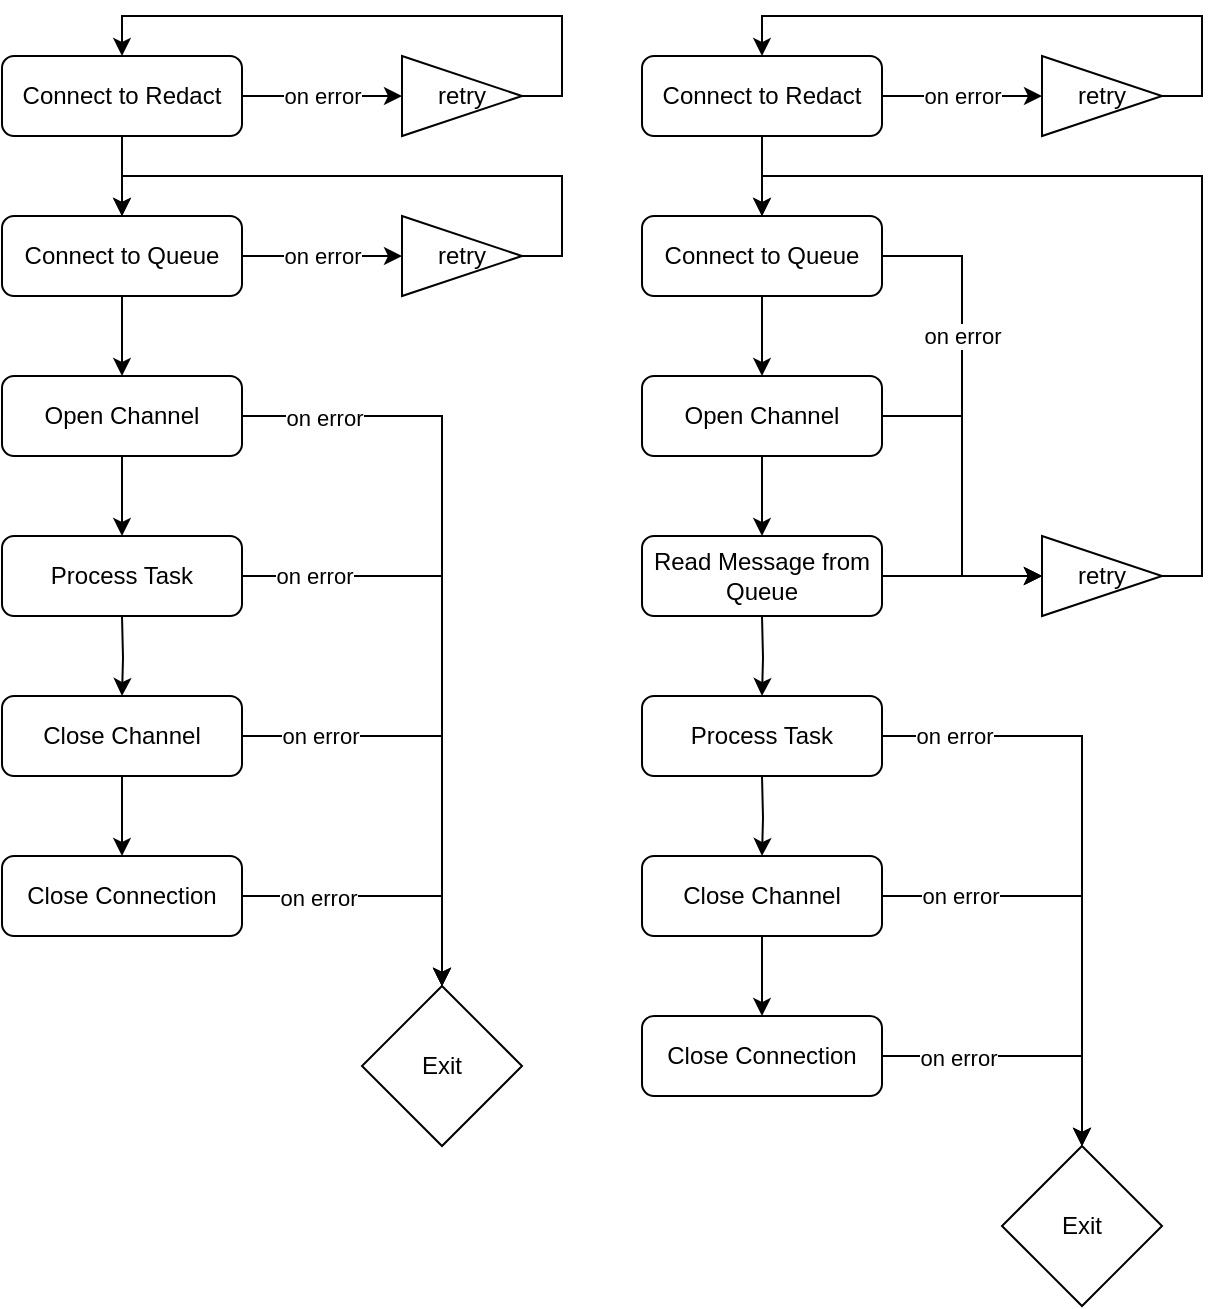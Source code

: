 <mxfile version="21.5.0" type="github">
  <diagram name="Page-1" id="P2JDlAfyErm9bTpG23yu">
    <mxGraphModel dx="1140" dy="663" grid="1" gridSize="10" guides="1" tooltips="1" connect="1" arrows="1" fold="1" page="1" pageScale="1" pageWidth="827" pageHeight="1169" math="0" shadow="0">
      <root>
        <mxCell id="0" />
        <mxCell id="1" parent="0" />
        <mxCell id="aUhzRwBXuVgVfVh50V0V-8" style="edgeStyle=orthogonalEdgeStyle;rounded=0;orthogonalLoop=1;jettySize=auto;html=1;entryX=0.5;entryY=0;entryDx=0;entryDy=0;" edge="1" parent="1" source="aUhzRwBXuVgVfVh50V0V-1" target="aUhzRwBXuVgVfVh50V0V-2">
          <mxGeometry relative="1" as="geometry" />
        </mxCell>
        <mxCell id="aUhzRwBXuVgVfVh50V0V-16" value="on error" style="edgeStyle=orthogonalEdgeStyle;rounded=0;orthogonalLoop=1;jettySize=auto;html=1;entryX=0;entryY=0.5;entryDx=0;entryDy=0;" edge="1" parent="1" source="aUhzRwBXuVgVfVh50V0V-1" target="aUhzRwBXuVgVfVh50V0V-15">
          <mxGeometry relative="1" as="geometry" />
        </mxCell>
        <mxCell id="aUhzRwBXuVgVfVh50V0V-1" value="Connect to Redact" style="rounded=1;whiteSpace=wrap;html=1;" vertex="1" parent="1">
          <mxGeometry x="160" y="80" width="120" height="40" as="geometry" />
        </mxCell>
        <mxCell id="aUhzRwBXuVgVfVh50V0V-9" style="edgeStyle=orthogonalEdgeStyle;rounded=0;orthogonalLoop=1;jettySize=auto;html=1;entryX=0.5;entryY=0;entryDx=0;entryDy=0;" edge="1" parent="1" source="aUhzRwBXuVgVfVh50V0V-2" target="aUhzRwBXuVgVfVh50V0V-3">
          <mxGeometry relative="1" as="geometry" />
        </mxCell>
        <mxCell id="aUhzRwBXuVgVfVh50V0V-19" value="on error" style="edgeStyle=orthogonalEdgeStyle;rounded=0;orthogonalLoop=1;jettySize=auto;html=1;" edge="1" parent="1" source="aUhzRwBXuVgVfVh50V0V-2" target="aUhzRwBXuVgVfVh50V0V-18">
          <mxGeometry relative="1" as="geometry" />
        </mxCell>
        <mxCell id="aUhzRwBXuVgVfVh50V0V-2" value="Connect to Queue" style="rounded=1;whiteSpace=wrap;html=1;" vertex="1" parent="1">
          <mxGeometry x="160" y="160" width="120" height="40" as="geometry" />
        </mxCell>
        <mxCell id="aUhzRwBXuVgVfVh50V0V-10" style="edgeStyle=orthogonalEdgeStyle;rounded=0;orthogonalLoop=1;jettySize=auto;html=1;entryX=0.5;entryY=0;entryDx=0;entryDy=0;" edge="1" parent="1" source="aUhzRwBXuVgVfVh50V0V-3">
          <mxGeometry relative="1" as="geometry">
            <mxPoint x="220" y="320" as="targetPoint" />
          </mxGeometry>
        </mxCell>
        <mxCell id="aUhzRwBXuVgVfVh50V0V-26" style="edgeStyle=orthogonalEdgeStyle;rounded=0;orthogonalLoop=1;jettySize=auto;html=1;entryX=0.5;entryY=0;entryDx=0;entryDy=0;" edge="1" parent="1" source="aUhzRwBXuVgVfVh50V0V-3" target="aUhzRwBXuVgVfVh50V0V-14">
          <mxGeometry relative="1" as="geometry" />
        </mxCell>
        <mxCell id="aUhzRwBXuVgVfVh50V0V-31" value="on error" style="edgeLabel;html=1;align=center;verticalAlign=middle;resizable=0;points=[];" vertex="1" connectable="0" parent="aUhzRwBXuVgVfVh50V0V-26">
          <mxGeometry x="-0.787" y="-1" relative="1" as="geometry">
            <mxPoint as="offset" />
          </mxGeometry>
        </mxCell>
        <mxCell id="aUhzRwBXuVgVfVh50V0V-3" value="Open Channel" style="rounded=1;whiteSpace=wrap;html=1;" vertex="1" parent="1">
          <mxGeometry x="160" y="240" width="120" height="40" as="geometry" />
        </mxCell>
        <mxCell id="aUhzRwBXuVgVfVh50V0V-11" style="edgeStyle=orthogonalEdgeStyle;rounded=0;orthogonalLoop=1;jettySize=auto;html=1;entryX=0.5;entryY=0;entryDx=0;entryDy=0;" edge="1" parent="1" target="aUhzRwBXuVgVfVh50V0V-7">
          <mxGeometry relative="1" as="geometry">
            <mxPoint x="220" y="360" as="sourcePoint" />
          </mxGeometry>
        </mxCell>
        <mxCell id="aUhzRwBXuVgVfVh50V0V-13" style="edgeStyle=orthogonalEdgeStyle;rounded=0;orthogonalLoop=1;jettySize=auto;html=1;entryX=0.5;entryY=0;entryDx=0;entryDy=0;" edge="1" parent="1" source="aUhzRwBXuVgVfVh50V0V-5" target="aUhzRwBXuVgVfVh50V0V-6">
          <mxGeometry relative="1" as="geometry" />
        </mxCell>
        <mxCell id="aUhzRwBXuVgVfVh50V0V-29" style="edgeStyle=orthogonalEdgeStyle;rounded=0;orthogonalLoop=1;jettySize=auto;html=1;" edge="1" parent="1" source="aUhzRwBXuVgVfVh50V0V-5" target="aUhzRwBXuVgVfVh50V0V-14">
          <mxGeometry relative="1" as="geometry" />
        </mxCell>
        <mxCell id="aUhzRwBXuVgVfVh50V0V-33" value="on error" style="edgeLabel;html=1;align=center;verticalAlign=middle;resizable=0;points=[];" vertex="1" connectable="0" parent="aUhzRwBXuVgVfVh50V0V-29">
          <mxGeometry x="-0.653" relative="1" as="geometry">
            <mxPoint as="offset" />
          </mxGeometry>
        </mxCell>
        <mxCell id="aUhzRwBXuVgVfVh50V0V-5" value="Close Channel" style="rounded=1;whiteSpace=wrap;html=1;" vertex="1" parent="1">
          <mxGeometry x="160" y="400" width="120" height="40" as="geometry" />
        </mxCell>
        <mxCell id="aUhzRwBXuVgVfVh50V0V-30" style="edgeStyle=orthogonalEdgeStyle;rounded=0;orthogonalLoop=1;jettySize=auto;html=1;" edge="1" parent="1" source="aUhzRwBXuVgVfVh50V0V-6" target="aUhzRwBXuVgVfVh50V0V-14">
          <mxGeometry relative="1" as="geometry" />
        </mxCell>
        <mxCell id="aUhzRwBXuVgVfVh50V0V-34" value="on error" style="edgeLabel;html=1;align=center;verticalAlign=middle;resizable=0;points=[];" vertex="1" connectable="0" parent="aUhzRwBXuVgVfVh50V0V-30">
          <mxGeometry x="-0.476" y="-1" relative="1" as="geometry">
            <mxPoint as="offset" />
          </mxGeometry>
        </mxCell>
        <mxCell id="aUhzRwBXuVgVfVh50V0V-6" value="Close Connection" style="rounded=1;whiteSpace=wrap;html=1;" vertex="1" parent="1">
          <mxGeometry x="160" y="480" width="120" height="40" as="geometry" />
        </mxCell>
        <mxCell id="aUhzRwBXuVgVfVh50V0V-12" style="edgeStyle=orthogonalEdgeStyle;rounded=0;orthogonalLoop=1;jettySize=auto;html=1;entryX=0.5;entryY=0;entryDx=0;entryDy=0;" edge="1" parent="1" target="aUhzRwBXuVgVfVh50V0V-5">
          <mxGeometry relative="1" as="geometry">
            <mxPoint x="220" y="360" as="sourcePoint" />
          </mxGeometry>
        </mxCell>
        <mxCell id="aUhzRwBXuVgVfVh50V0V-14" value="Exit" style="rhombus;whiteSpace=wrap;html=1;" vertex="1" parent="1">
          <mxGeometry x="340" y="545" width="80" height="80" as="geometry" />
        </mxCell>
        <mxCell id="aUhzRwBXuVgVfVh50V0V-17" style="edgeStyle=orthogonalEdgeStyle;rounded=0;orthogonalLoop=1;jettySize=auto;html=1;entryX=0.5;entryY=0;entryDx=0;entryDy=0;" edge="1" parent="1" source="aUhzRwBXuVgVfVh50V0V-15" target="aUhzRwBXuVgVfVh50V0V-1">
          <mxGeometry relative="1" as="geometry">
            <Array as="points">
              <mxPoint x="440" y="100" />
              <mxPoint x="440" y="60" />
              <mxPoint x="220" y="60" />
            </Array>
          </mxGeometry>
        </mxCell>
        <mxCell id="aUhzRwBXuVgVfVh50V0V-15" value="retry" style="triangle;whiteSpace=wrap;html=1;" vertex="1" parent="1">
          <mxGeometry x="360" y="80" width="60" height="40" as="geometry" />
        </mxCell>
        <mxCell id="aUhzRwBXuVgVfVh50V0V-20" style="edgeStyle=orthogonalEdgeStyle;rounded=0;orthogonalLoop=1;jettySize=auto;html=1;entryX=0.5;entryY=0;entryDx=0;entryDy=0;" edge="1" parent="1" source="aUhzRwBXuVgVfVh50V0V-18" target="aUhzRwBXuVgVfVh50V0V-2">
          <mxGeometry relative="1" as="geometry">
            <Array as="points">
              <mxPoint x="440" y="180" />
              <mxPoint x="440" y="140" />
              <mxPoint x="220" y="140" />
            </Array>
          </mxGeometry>
        </mxCell>
        <mxCell id="aUhzRwBXuVgVfVh50V0V-18" value="retry" style="triangle;whiteSpace=wrap;html=1;" vertex="1" parent="1">
          <mxGeometry x="360" y="160" width="60" height="40" as="geometry" />
        </mxCell>
        <mxCell id="aUhzRwBXuVgVfVh50V0V-90" style="edgeStyle=orthogonalEdgeStyle;rounded=0;orthogonalLoop=1;jettySize=auto;html=1;" edge="1" parent="1" source="aUhzRwBXuVgVfVh50V0V-23" target="aUhzRwBXuVgVfVh50V0V-84">
          <mxGeometry relative="1" as="geometry" />
        </mxCell>
        <mxCell id="aUhzRwBXuVgVfVh50V0V-23" value="Read Message from Queue" style="rounded=1;whiteSpace=wrap;html=1;" vertex="1" parent="1">
          <mxGeometry x="480" y="320" width="120" height="40" as="geometry" />
        </mxCell>
        <mxCell id="aUhzRwBXuVgVfVh50V0V-88" style="edgeStyle=orthogonalEdgeStyle;rounded=0;orthogonalLoop=1;jettySize=auto;html=1;entryX=0.5;entryY=0;entryDx=0;entryDy=0;" edge="1" parent="1" target="aUhzRwBXuVgVfVh50V0V-87">
          <mxGeometry relative="1" as="geometry">
            <mxPoint x="540" y="360" as="sourcePoint" />
          </mxGeometry>
        </mxCell>
        <mxCell id="aUhzRwBXuVgVfVh50V0V-28" style="edgeStyle=orthogonalEdgeStyle;rounded=0;orthogonalLoop=1;jettySize=auto;html=1;" edge="1" parent="1" source="aUhzRwBXuVgVfVh50V0V-25" target="aUhzRwBXuVgVfVh50V0V-14">
          <mxGeometry relative="1" as="geometry" />
        </mxCell>
        <mxCell id="aUhzRwBXuVgVfVh50V0V-32" value="on error" style="edgeLabel;html=1;align=center;verticalAlign=middle;resizable=0;points=[];" vertex="1" connectable="0" parent="aUhzRwBXuVgVfVh50V0V-28">
          <mxGeometry x="-0.764" relative="1" as="geometry">
            <mxPoint as="offset" />
          </mxGeometry>
        </mxCell>
        <mxCell id="aUhzRwBXuVgVfVh50V0V-25" value="Process Task" style="rounded=1;whiteSpace=wrap;html=1;" vertex="1" parent="1">
          <mxGeometry x="160" y="320" width="120" height="40" as="geometry" />
        </mxCell>
        <mxCell id="aUhzRwBXuVgVfVh50V0V-62" style="edgeStyle=orthogonalEdgeStyle;rounded=0;orthogonalLoop=1;jettySize=auto;html=1;entryX=0.5;entryY=0;entryDx=0;entryDy=0;" edge="1" parent="1" source="aUhzRwBXuVgVfVh50V0V-64" target="aUhzRwBXuVgVfVh50V0V-67">
          <mxGeometry relative="1" as="geometry" />
        </mxCell>
        <mxCell id="aUhzRwBXuVgVfVh50V0V-63" value="on error" style="edgeStyle=orthogonalEdgeStyle;rounded=0;orthogonalLoop=1;jettySize=auto;html=1;entryX=0;entryY=0.5;entryDx=0;entryDy=0;" edge="1" parent="1" source="aUhzRwBXuVgVfVh50V0V-64" target="aUhzRwBXuVgVfVh50V0V-82">
          <mxGeometry relative="1" as="geometry" />
        </mxCell>
        <mxCell id="aUhzRwBXuVgVfVh50V0V-64" value="Connect to Redact" style="rounded=1;whiteSpace=wrap;html=1;" vertex="1" parent="1">
          <mxGeometry x="480" y="80" width="120" height="40" as="geometry" />
        </mxCell>
        <mxCell id="aUhzRwBXuVgVfVh50V0V-65" style="edgeStyle=orthogonalEdgeStyle;rounded=0;orthogonalLoop=1;jettySize=auto;html=1;entryX=0.5;entryY=0;entryDx=0;entryDy=0;" edge="1" parent="1" source="aUhzRwBXuVgVfVh50V0V-67" target="aUhzRwBXuVgVfVh50V0V-71">
          <mxGeometry relative="1" as="geometry" />
        </mxCell>
        <mxCell id="aUhzRwBXuVgVfVh50V0V-66" value="on error" style="edgeStyle=orthogonalEdgeStyle;rounded=0;orthogonalLoop=1;jettySize=auto;html=1;" edge="1" parent="1" source="aUhzRwBXuVgVfVh50V0V-67" target="aUhzRwBXuVgVfVh50V0V-84">
          <mxGeometry x="-0.333" relative="1" as="geometry">
            <Array as="points">
              <mxPoint x="640" y="180" />
              <mxPoint x="640" y="340" />
            </Array>
            <mxPoint as="offset" />
          </mxGeometry>
        </mxCell>
        <mxCell id="aUhzRwBXuVgVfVh50V0V-67" value="Connect to Queue" style="rounded=1;whiteSpace=wrap;html=1;" vertex="1" parent="1">
          <mxGeometry x="480" y="160" width="120" height="40" as="geometry" />
        </mxCell>
        <mxCell id="aUhzRwBXuVgVfVh50V0V-68" style="edgeStyle=orthogonalEdgeStyle;rounded=0;orthogonalLoop=1;jettySize=auto;html=1;entryX=0.5;entryY=0;entryDx=0;entryDy=0;" edge="1" parent="1" source="aUhzRwBXuVgVfVh50V0V-71">
          <mxGeometry relative="1" as="geometry">
            <mxPoint x="540" y="320" as="targetPoint" />
          </mxGeometry>
        </mxCell>
        <mxCell id="aUhzRwBXuVgVfVh50V0V-89" style="edgeStyle=orthogonalEdgeStyle;rounded=0;orthogonalLoop=1;jettySize=auto;html=1;" edge="1" parent="1" source="aUhzRwBXuVgVfVh50V0V-71" target="aUhzRwBXuVgVfVh50V0V-84">
          <mxGeometry relative="1" as="geometry">
            <Array as="points">
              <mxPoint x="640" y="260" />
              <mxPoint x="640" y="340" />
            </Array>
          </mxGeometry>
        </mxCell>
        <mxCell id="aUhzRwBXuVgVfVh50V0V-71" value="Open Channel" style="rounded=1;whiteSpace=wrap;html=1;" vertex="1" parent="1">
          <mxGeometry x="480" y="240" width="120" height="40" as="geometry" />
        </mxCell>
        <mxCell id="aUhzRwBXuVgVfVh50V0V-72" style="edgeStyle=orthogonalEdgeStyle;rounded=0;orthogonalLoop=1;jettySize=auto;html=1;entryX=0.5;entryY=0;entryDx=0;entryDy=0;" edge="1" parent="1" source="aUhzRwBXuVgVfVh50V0V-75" target="aUhzRwBXuVgVfVh50V0V-78">
          <mxGeometry relative="1" as="geometry" />
        </mxCell>
        <mxCell id="aUhzRwBXuVgVfVh50V0V-73" style="edgeStyle=orthogonalEdgeStyle;rounded=0;orthogonalLoop=1;jettySize=auto;html=1;" edge="1" parent="1" source="aUhzRwBXuVgVfVh50V0V-75" target="aUhzRwBXuVgVfVh50V0V-80">
          <mxGeometry relative="1" as="geometry" />
        </mxCell>
        <mxCell id="aUhzRwBXuVgVfVh50V0V-74" value="on error" style="edgeLabel;html=1;align=center;verticalAlign=middle;resizable=0;points=[];" vertex="1" connectable="0" parent="aUhzRwBXuVgVfVh50V0V-73">
          <mxGeometry x="-0.653" relative="1" as="geometry">
            <mxPoint as="offset" />
          </mxGeometry>
        </mxCell>
        <mxCell id="aUhzRwBXuVgVfVh50V0V-75" value="Close Channel" style="rounded=1;whiteSpace=wrap;html=1;" vertex="1" parent="1">
          <mxGeometry x="480" y="480" width="120" height="40" as="geometry" />
        </mxCell>
        <mxCell id="aUhzRwBXuVgVfVh50V0V-76" style="edgeStyle=orthogonalEdgeStyle;rounded=0;orthogonalLoop=1;jettySize=auto;html=1;" edge="1" parent="1" source="aUhzRwBXuVgVfVh50V0V-78" target="aUhzRwBXuVgVfVh50V0V-80">
          <mxGeometry relative="1" as="geometry" />
        </mxCell>
        <mxCell id="aUhzRwBXuVgVfVh50V0V-77" value="on error" style="edgeLabel;html=1;align=center;verticalAlign=middle;resizable=0;points=[];" vertex="1" connectable="0" parent="aUhzRwBXuVgVfVh50V0V-76">
          <mxGeometry x="-0.476" y="-1" relative="1" as="geometry">
            <mxPoint as="offset" />
          </mxGeometry>
        </mxCell>
        <mxCell id="aUhzRwBXuVgVfVh50V0V-78" value="Close Connection" style="rounded=1;whiteSpace=wrap;html=1;" vertex="1" parent="1">
          <mxGeometry x="480" y="560" width="120" height="40" as="geometry" />
        </mxCell>
        <mxCell id="aUhzRwBXuVgVfVh50V0V-79" style="edgeStyle=orthogonalEdgeStyle;rounded=0;orthogonalLoop=1;jettySize=auto;html=1;entryX=0.5;entryY=0;entryDx=0;entryDy=0;" edge="1" parent="1" target="aUhzRwBXuVgVfVh50V0V-75">
          <mxGeometry relative="1" as="geometry">
            <mxPoint x="540" y="440" as="sourcePoint" />
          </mxGeometry>
        </mxCell>
        <mxCell id="aUhzRwBXuVgVfVh50V0V-80" value="Exit" style="rhombus;whiteSpace=wrap;html=1;" vertex="1" parent="1">
          <mxGeometry x="660" y="625" width="80" height="80" as="geometry" />
        </mxCell>
        <mxCell id="aUhzRwBXuVgVfVh50V0V-81" style="edgeStyle=orthogonalEdgeStyle;rounded=0;orthogonalLoop=1;jettySize=auto;html=1;entryX=0.5;entryY=0;entryDx=0;entryDy=0;" edge="1" parent="1" source="aUhzRwBXuVgVfVh50V0V-82" target="aUhzRwBXuVgVfVh50V0V-64">
          <mxGeometry relative="1" as="geometry">
            <Array as="points">
              <mxPoint x="760" y="100" />
              <mxPoint x="760" y="60" />
              <mxPoint x="540" y="60" />
            </Array>
          </mxGeometry>
        </mxCell>
        <mxCell id="aUhzRwBXuVgVfVh50V0V-82" value="retry" style="triangle;whiteSpace=wrap;html=1;" vertex="1" parent="1">
          <mxGeometry x="680" y="80" width="60" height="40" as="geometry" />
        </mxCell>
        <mxCell id="aUhzRwBXuVgVfVh50V0V-83" style="edgeStyle=orthogonalEdgeStyle;rounded=0;orthogonalLoop=1;jettySize=auto;html=1;entryX=0.5;entryY=0;entryDx=0;entryDy=0;" edge="1" parent="1" source="aUhzRwBXuVgVfVh50V0V-84" target="aUhzRwBXuVgVfVh50V0V-67">
          <mxGeometry relative="1" as="geometry">
            <Array as="points">
              <mxPoint x="760" y="340" />
              <mxPoint x="760" y="140" />
              <mxPoint x="540" y="140" />
            </Array>
          </mxGeometry>
        </mxCell>
        <mxCell id="aUhzRwBXuVgVfVh50V0V-84" value="retry" style="triangle;whiteSpace=wrap;html=1;" vertex="1" parent="1">
          <mxGeometry x="680" y="320" width="60" height="40" as="geometry" />
        </mxCell>
        <mxCell id="aUhzRwBXuVgVfVh50V0V-85" style="edgeStyle=orthogonalEdgeStyle;rounded=0;orthogonalLoop=1;jettySize=auto;html=1;" edge="1" parent="1" source="aUhzRwBXuVgVfVh50V0V-87" target="aUhzRwBXuVgVfVh50V0V-80">
          <mxGeometry relative="1" as="geometry" />
        </mxCell>
        <mxCell id="aUhzRwBXuVgVfVh50V0V-86" value="on error" style="edgeLabel;html=1;align=center;verticalAlign=middle;resizable=0;points=[];" vertex="1" connectable="0" parent="aUhzRwBXuVgVfVh50V0V-85">
          <mxGeometry x="-0.764" relative="1" as="geometry">
            <mxPoint as="offset" />
          </mxGeometry>
        </mxCell>
        <mxCell id="aUhzRwBXuVgVfVh50V0V-87" value="Process Task" style="rounded=1;whiteSpace=wrap;html=1;" vertex="1" parent="1">
          <mxGeometry x="480" y="400" width="120" height="40" as="geometry" />
        </mxCell>
      </root>
    </mxGraphModel>
  </diagram>
</mxfile>
